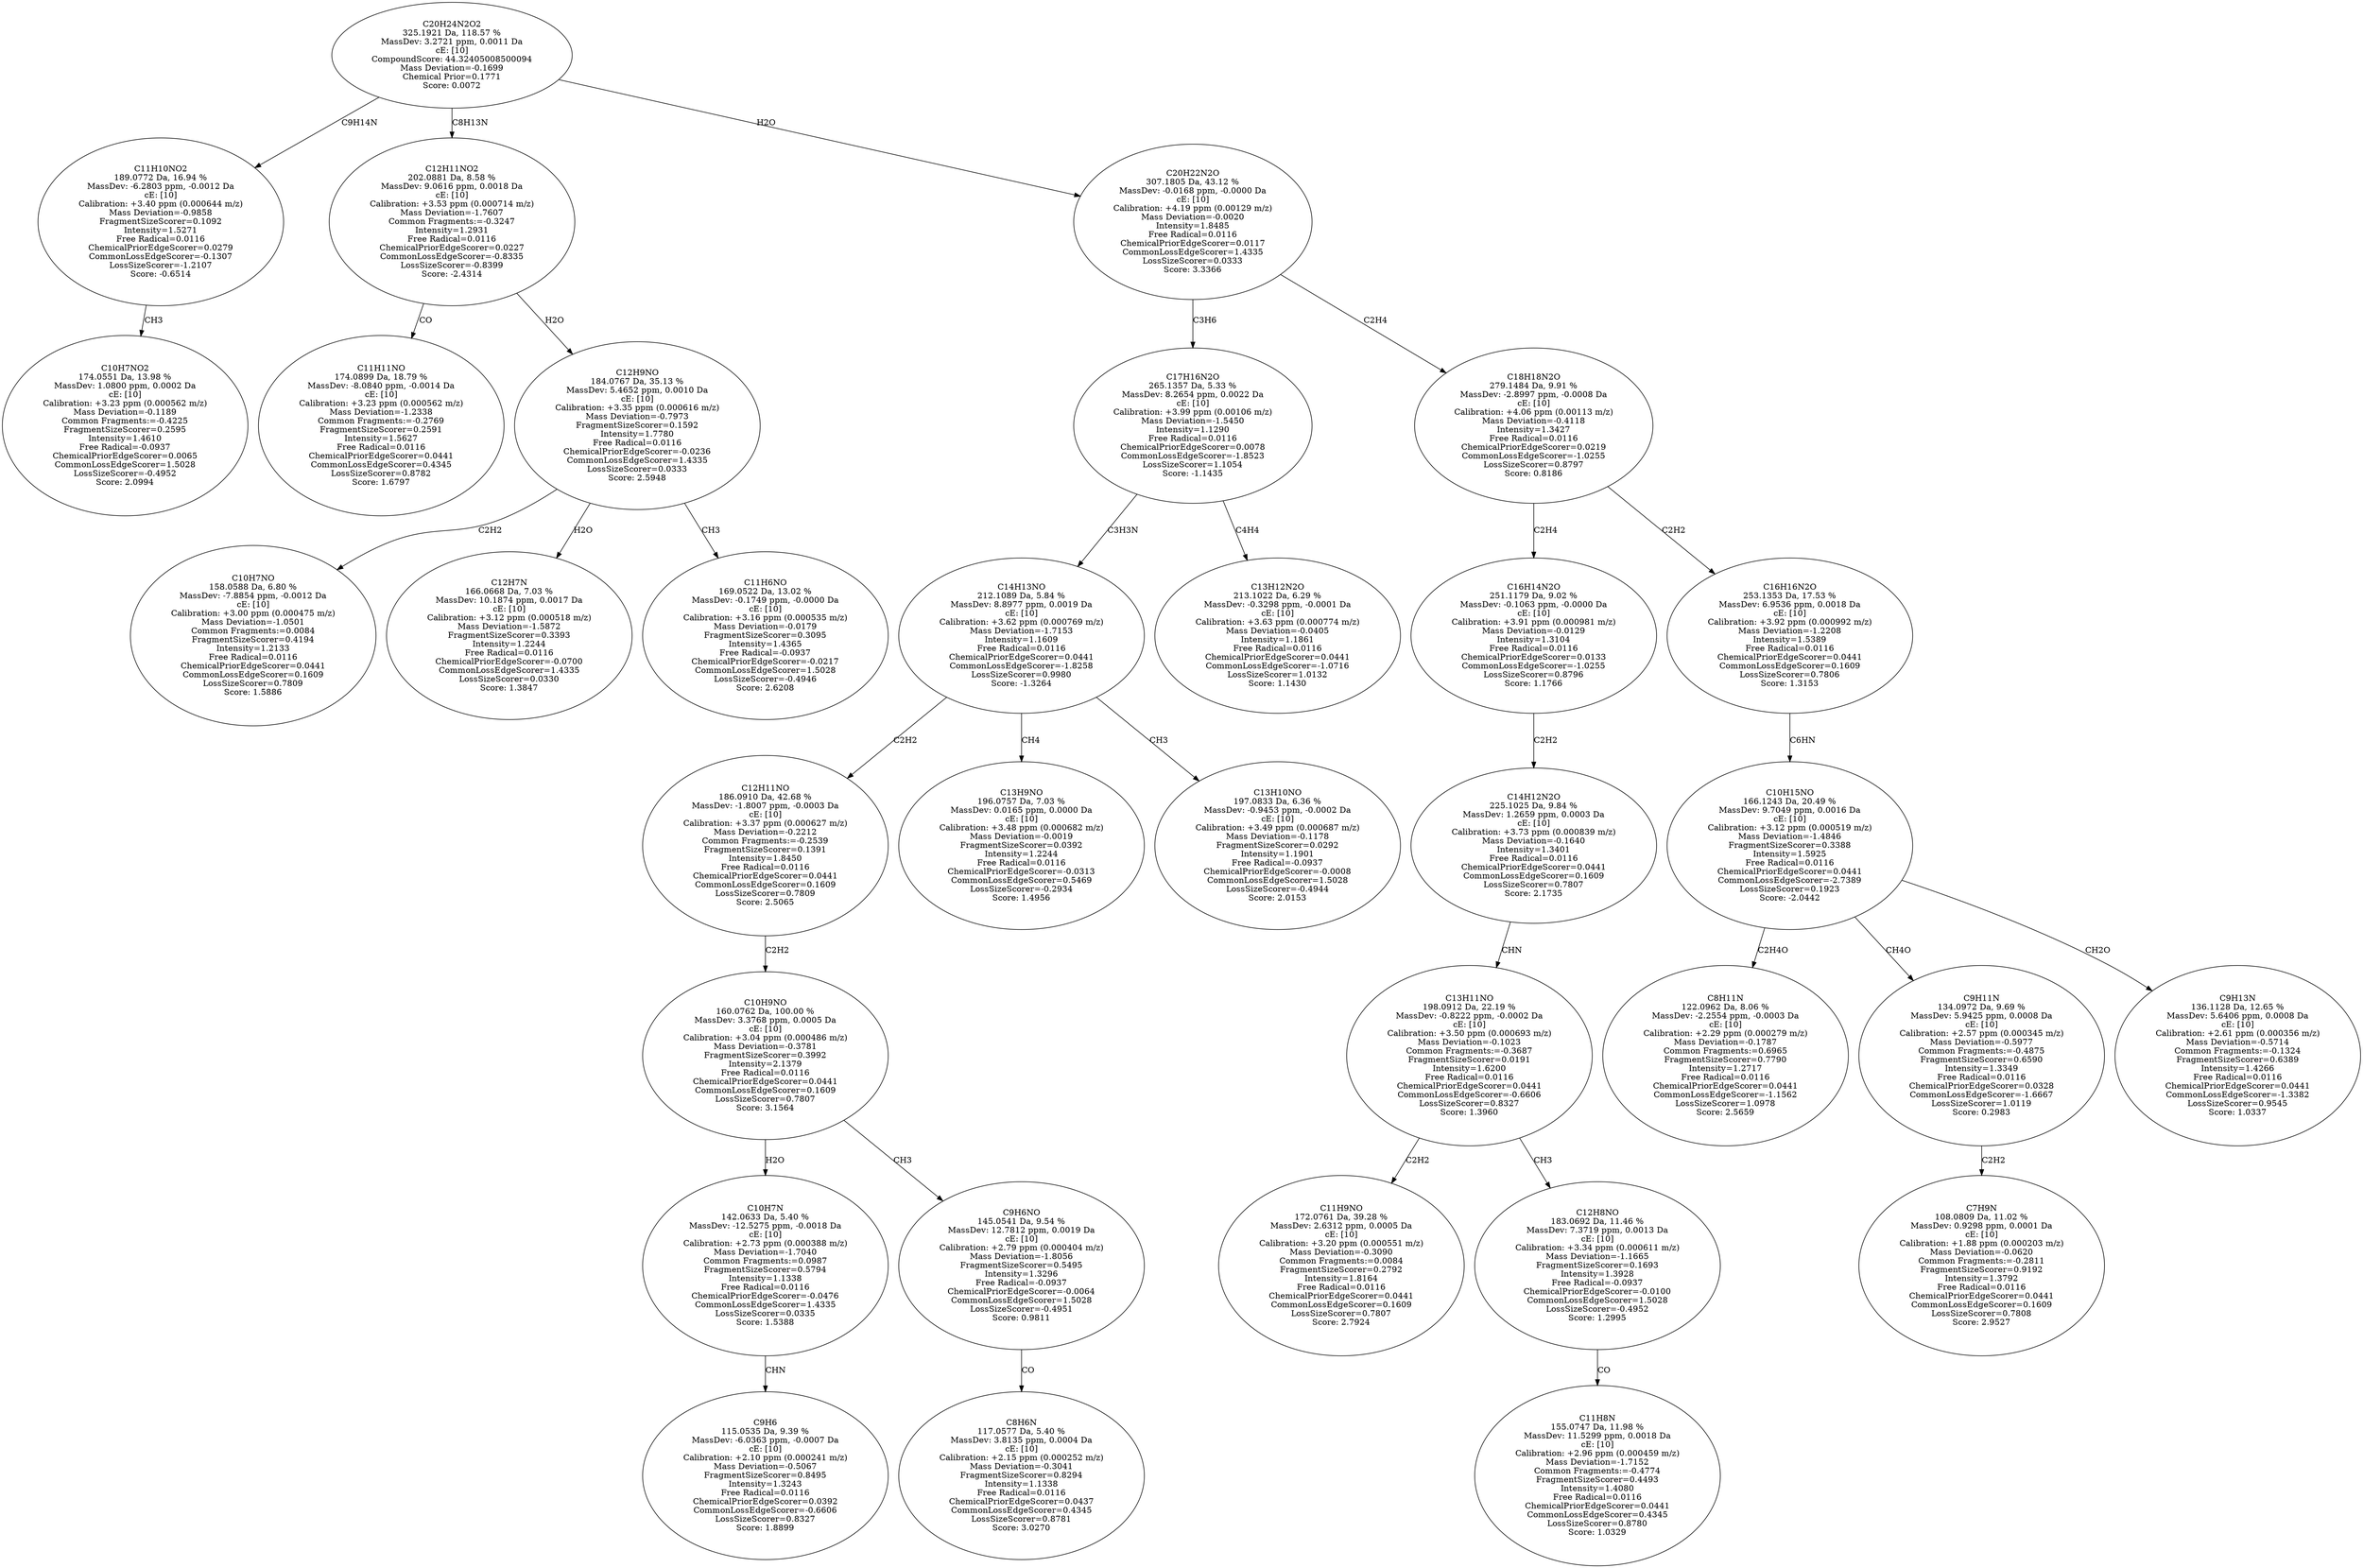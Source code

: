 strict digraph {
v1 [label="C10H7NO2\n174.0551 Da, 13.98 %\nMassDev: 1.0800 ppm, 0.0002 Da\ncE: [10]\nCalibration: +3.23 ppm (0.000562 m/z)\nMass Deviation=-0.1189\nCommon Fragments:=-0.4225\nFragmentSizeScorer=0.2595\nIntensity=1.4610\nFree Radical=-0.0937\nChemicalPriorEdgeScorer=0.0065\nCommonLossEdgeScorer=1.5028\nLossSizeScorer=-0.4952\nScore: 2.0994"];
v2 [label="C11H10NO2\n189.0772 Da, 16.94 %\nMassDev: -6.2803 ppm, -0.0012 Da\ncE: [10]\nCalibration: +3.40 ppm (0.000644 m/z)\nMass Deviation=-0.9858\nFragmentSizeScorer=0.1092\nIntensity=1.5271\nFree Radical=0.0116\nChemicalPriorEdgeScorer=0.0279\nCommonLossEdgeScorer=-0.1307\nLossSizeScorer=-1.2107\nScore: -0.6514"];
v3 [label="C11H11NO\n174.0899 Da, 18.79 %\nMassDev: -8.0840 ppm, -0.0014 Da\ncE: [10]\nCalibration: +3.23 ppm (0.000562 m/z)\nMass Deviation=-1.2338\nCommon Fragments:=-0.2769\nFragmentSizeScorer=0.2591\nIntensity=1.5627\nFree Radical=0.0116\nChemicalPriorEdgeScorer=0.0441\nCommonLossEdgeScorer=0.4345\nLossSizeScorer=0.8782\nScore: 1.6797"];
v4 [label="C10H7NO\n158.0588 Da, 6.80 %\nMassDev: -7.8854 ppm, -0.0012 Da\ncE: [10]\nCalibration: +3.00 ppm (0.000475 m/z)\nMass Deviation=-1.0501\nCommon Fragments:=0.0084\nFragmentSizeScorer=0.4194\nIntensity=1.2133\nFree Radical=0.0116\nChemicalPriorEdgeScorer=0.0441\nCommonLossEdgeScorer=0.1609\nLossSizeScorer=0.7809\nScore: 1.5886"];
v5 [label="C12H7N\n166.0668 Da, 7.03 %\nMassDev: 10.1874 ppm, 0.0017 Da\ncE: [10]\nCalibration: +3.12 ppm (0.000518 m/z)\nMass Deviation=-1.5872\nFragmentSizeScorer=0.3393\nIntensity=1.2244\nFree Radical=0.0116\nChemicalPriorEdgeScorer=-0.0700\nCommonLossEdgeScorer=1.4335\nLossSizeScorer=0.0330\nScore: 1.3847"];
v6 [label="C11H6NO\n169.0522 Da, 13.02 %\nMassDev: -0.1749 ppm, -0.0000 Da\ncE: [10]\nCalibration: +3.16 ppm (0.000535 m/z)\nMass Deviation=-0.0179\nFragmentSizeScorer=0.3095\nIntensity=1.4365\nFree Radical=-0.0937\nChemicalPriorEdgeScorer=-0.0217\nCommonLossEdgeScorer=1.5028\nLossSizeScorer=-0.4946\nScore: 2.6208"];
v7 [label="C12H9NO\n184.0767 Da, 35.13 %\nMassDev: 5.4652 ppm, 0.0010 Da\ncE: [10]\nCalibration: +3.35 ppm (0.000616 m/z)\nMass Deviation=-0.7973\nFragmentSizeScorer=0.1592\nIntensity=1.7780\nFree Radical=0.0116\nChemicalPriorEdgeScorer=-0.0236\nCommonLossEdgeScorer=1.4335\nLossSizeScorer=0.0333\nScore: 2.5948"];
v8 [label="C12H11NO2\n202.0881 Da, 8.58 %\nMassDev: 9.0616 ppm, 0.0018 Da\ncE: [10]\nCalibration: +3.53 ppm (0.000714 m/z)\nMass Deviation=-1.7607\nCommon Fragments:=-0.3247\nIntensity=1.2931\nFree Radical=0.0116\nChemicalPriorEdgeScorer=0.0227\nCommonLossEdgeScorer=-0.8335\nLossSizeScorer=-0.8399\nScore: -2.4314"];
v9 [label="C9H6\n115.0535 Da, 9.39 %\nMassDev: -6.0363 ppm, -0.0007 Da\ncE: [10]\nCalibration: +2.10 ppm (0.000241 m/z)\nMass Deviation=-0.5067\nFragmentSizeScorer=0.8495\nIntensity=1.3243\nFree Radical=0.0116\nChemicalPriorEdgeScorer=0.0392\nCommonLossEdgeScorer=-0.6606\nLossSizeScorer=0.8327\nScore: 1.8899"];
v10 [label="C10H7N\n142.0633 Da, 5.40 %\nMassDev: -12.5275 ppm, -0.0018 Da\ncE: [10]\nCalibration: +2.73 ppm (0.000388 m/z)\nMass Deviation=-1.7040\nCommon Fragments:=0.0987\nFragmentSizeScorer=0.5794\nIntensity=1.1338\nFree Radical=0.0116\nChemicalPriorEdgeScorer=-0.0476\nCommonLossEdgeScorer=1.4335\nLossSizeScorer=0.0335\nScore: 1.5388"];
v11 [label="C8H6N\n117.0577 Da, 5.40 %\nMassDev: 3.8135 ppm, 0.0004 Da\ncE: [10]\nCalibration: +2.15 ppm (0.000252 m/z)\nMass Deviation=-0.3041\nFragmentSizeScorer=0.8294\nIntensity=1.1338\nFree Radical=0.0116\nChemicalPriorEdgeScorer=0.0437\nCommonLossEdgeScorer=0.4345\nLossSizeScorer=0.8781\nScore: 3.0270"];
v12 [label="C9H6NO\n145.0541 Da, 9.54 %\nMassDev: 12.7812 ppm, 0.0019 Da\ncE: [10]\nCalibration: +2.79 ppm (0.000404 m/z)\nMass Deviation=-1.8056\nFragmentSizeScorer=0.5495\nIntensity=1.3296\nFree Radical=-0.0937\nChemicalPriorEdgeScorer=-0.0064\nCommonLossEdgeScorer=1.5028\nLossSizeScorer=-0.4951\nScore: 0.9811"];
v13 [label="C10H9NO\n160.0762 Da, 100.00 %\nMassDev: 3.3768 ppm, 0.0005 Da\ncE: [10]\nCalibration: +3.04 ppm (0.000486 m/z)\nMass Deviation=-0.3781\nFragmentSizeScorer=0.3992\nIntensity=2.1379\nFree Radical=0.0116\nChemicalPriorEdgeScorer=0.0441\nCommonLossEdgeScorer=0.1609\nLossSizeScorer=0.7807\nScore: 3.1564"];
v14 [label="C12H11NO\n186.0910 Da, 42.68 %\nMassDev: -1.8007 ppm, -0.0003 Da\ncE: [10]\nCalibration: +3.37 ppm (0.000627 m/z)\nMass Deviation=-0.2212\nCommon Fragments:=-0.2539\nFragmentSizeScorer=0.1391\nIntensity=1.8450\nFree Radical=0.0116\nChemicalPriorEdgeScorer=0.0441\nCommonLossEdgeScorer=0.1609\nLossSizeScorer=0.7809\nScore: 2.5065"];
v15 [label="C13H9NO\n196.0757 Da, 7.03 %\nMassDev: 0.0165 ppm, 0.0000 Da\ncE: [10]\nCalibration: +3.48 ppm (0.000682 m/z)\nMass Deviation=-0.0019\nFragmentSizeScorer=0.0392\nIntensity=1.2244\nFree Radical=0.0116\nChemicalPriorEdgeScorer=-0.0313\nCommonLossEdgeScorer=0.5469\nLossSizeScorer=-0.2934\nScore: 1.4956"];
v16 [label="C13H10NO\n197.0833 Da, 6.36 %\nMassDev: -0.9453 ppm, -0.0002 Da\ncE: [10]\nCalibration: +3.49 ppm (0.000687 m/z)\nMass Deviation=-0.1178\nFragmentSizeScorer=0.0292\nIntensity=1.1901\nFree Radical=-0.0937\nChemicalPriorEdgeScorer=-0.0008\nCommonLossEdgeScorer=1.5028\nLossSizeScorer=-0.4944\nScore: 2.0153"];
v17 [label="C14H13NO\n212.1089 Da, 5.84 %\nMassDev: 8.8977 ppm, 0.0019 Da\ncE: [10]\nCalibration: +3.62 ppm (0.000769 m/z)\nMass Deviation=-1.7153\nIntensity=1.1609\nFree Radical=0.0116\nChemicalPriorEdgeScorer=0.0441\nCommonLossEdgeScorer=-1.8258\nLossSizeScorer=0.9980\nScore: -1.3264"];
v18 [label="C13H12N2O\n213.1022 Da, 6.29 %\nMassDev: -0.3298 ppm, -0.0001 Da\ncE: [10]\nCalibration: +3.63 ppm (0.000774 m/z)\nMass Deviation=-0.0405\nIntensity=1.1861\nFree Radical=0.0116\nChemicalPriorEdgeScorer=0.0441\nCommonLossEdgeScorer=-1.0716\nLossSizeScorer=1.0132\nScore: 1.1430"];
v19 [label="C17H16N2O\n265.1357 Da, 5.33 %\nMassDev: 8.2654 ppm, 0.0022 Da\ncE: [10]\nCalibration: +3.99 ppm (0.00106 m/z)\nMass Deviation=-1.5450\nIntensity=1.1290\nFree Radical=0.0116\nChemicalPriorEdgeScorer=0.0078\nCommonLossEdgeScorer=-1.8523\nLossSizeScorer=1.1054\nScore: -1.1435"];
v20 [label="C11H9NO\n172.0761 Da, 39.28 %\nMassDev: 2.6312 ppm, 0.0005 Da\ncE: [10]\nCalibration: +3.20 ppm (0.000551 m/z)\nMass Deviation=-0.3090\nCommon Fragments:=0.0084\nFragmentSizeScorer=0.2792\nIntensity=1.8164\nFree Radical=0.0116\nChemicalPriorEdgeScorer=0.0441\nCommonLossEdgeScorer=0.1609\nLossSizeScorer=0.7807\nScore: 2.7924"];
v21 [label="C11H8N\n155.0747 Da, 11.98 %\nMassDev: 11.5299 ppm, 0.0018 Da\ncE: [10]\nCalibration: +2.96 ppm (0.000459 m/z)\nMass Deviation=-1.7152\nCommon Fragments:=-0.4774\nFragmentSizeScorer=0.4493\nIntensity=1.4080\nFree Radical=0.0116\nChemicalPriorEdgeScorer=0.0441\nCommonLossEdgeScorer=0.4345\nLossSizeScorer=0.8780\nScore: 1.0329"];
v22 [label="C12H8NO\n183.0692 Da, 11.46 %\nMassDev: 7.3719 ppm, 0.0013 Da\ncE: [10]\nCalibration: +3.34 ppm (0.000611 m/z)\nMass Deviation=-1.1665\nFragmentSizeScorer=0.1693\nIntensity=1.3928\nFree Radical=-0.0937\nChemicalPriorEdgeScorer=-0.0100\nCommonLossEdgeScorer=1.5028\nLossSizeScorer=-0.4952\nScore: 1.2995"];
v23 [label="C13H11NO\n198.0912 Da, 22.19 %\nMassDev: -0.8222 ppm, -0.0002 Da\ncE: [10]\nCalibration: +3.50 ppm (0.000693 m/z)\nMass Deviation=-0.1023\nCommon Fragments:=-0.3687\nFragmentSizeScorer=0.0191\nIntensity=1.6200\nFree Radical=0.0116\nChemicalPriorEdgeScorer=0.0441\nCommonLossEdgeScorer=-0.6606\nLossSizeScorer=0.8327\nScore: 1.3960"];
v24 [label="C14H12N2O\n225.1025 Da, 9.84 %\nMassDev: 1.2659 ppm, 0.0003 Da\ncE: [10]\nCalibration: +3.73 ppm (0.000839 m/z)\nMass Deviation=-0.1640\nIntensity=1.3401\nFree Radical=0.0116\nChemicalPriorEdgeScorer=0.0441\nCommonLossEdgeScorer=0.1609\nLossSizeScorer=0.7807\nScore: 2.1735"];
v25 [label="C16H14N2O\n251.1179 Da, 9.02 %\nMassDev: -0.1063 ppm, -0.0000 Da\ncE: [10]\nCalibration: +3.91 ppm (0.000981 m/z)\nMass Deviation=-0.0129\nIntensity=1.3104\nFree Radical=0.0116\nChemicalPriorEdgeScorer=0.0133\nCommonLossEdgeScorer=-1.0255\nLossSizeScorer=0.8796\nScore: 1.1766"];
v26 [label="C8H11N\n122.0962 Da, 8.06 %\nMassDev: -2.2554 ppm, -0.0003 Da\ncE: [10]\nCalibration: +2.29 ppm (0.000279 m/z)\nMass Deviation=-0.1787\nCommon Fragments:=0.6965\nFragmentSizeScorer=0.7790\nIntensity=1.2717\nFree Radical=0.0116\nChemicalPriorEdgeScorer=0.0441\nCommonLossEdgeScorer=-1.1562\nLossSizeScorer=1.0978\nScore: 2.5659"];
v27 [label="C7H9N\n108.0809 Da, 11.02 %\nMassDev: 0.9298 ppm, 0.0001 Da\ncE: [10]\nCalibration: +1.88 ppm (0.000203 m/z)\nMass Deviation=-0.0620\nCommon Fragments:=-0.2811\nFragmentSizeScorer=0.9192\nIntensity=1.3792\nFree Radical=0.0116\nChemicalPriorEdgeScorer=0.0441\nCommonLossEdgeScorer=0.1609\nLossSizeScorer=0.7808\nScore: 2.9527"];
v28 [label="C9H11N\n134.0972 Da, 9.69 %\nMassDev: 5.9425 ppm, 0.0008 Da\ncE: [10]\nCalibration: +2.57 ppm (0.000345 m/z)\nMass Deviation=-0.5977\nCommon Fragments:=-0.4875\nFragmentSizeScorer=0.6590\nIntensity=1.3349\nFree Radical=0.0116\nChemicalPriorEdgeScorer=0.0328\nCommonLossEdgeScorer=-1.6667\nLossSizeScorer=1.0119\nScore: 0.2983"];
v29 [label="C9H13N\n136.1128 Da, 12.65 %\nMassDev: 5.6406 ppm, 0.0008 Da\ncE: [10]\nCalibration: +2.61 ppm (0.000356 m/z)\nMass Deviation=-0.5714\nCommon Fragments:=-0.1324\nFragmentSizeScorer=0.6389\nIntensity=1.4266\nFree Radical=0.0116\nChemicalPriorEdgeScorer=0.0441\nCommonLossEdgeScorer=-1.3382\nLossSizeScorer=0.9545\nScore: 1.0337"];
v30 [label="C10H15NO\n166.1243 Da, 20.49 %\nMassDev: 9.7049 ppm, 0.0016 Da\ncE: [10]\nCalibration: +3.12 ppm (0.000519 m/z)\nMass Deviation=-1.4846\nFragmentSizeScorer=0.3388\nIntensity=1.5925\nFree Radical=0.0116\nChemicalPriorEdgeScorer=0.0441\nCommonLossEdgeScorer=-2.7389\nLossSizeScorer=0.1923\nScore: -2.0442"];
v31 [label="C16H16N2O\n253.1353 Da, 17.53 %\nMassDev: 6.9536 ppm, 0.0018 Da\ncE: [10]\nCalibration: +3.92 ppm (0.000992 m/z)\nMass Deviation=-1.2208\nIntensity=1.5389\nFree Radical=0.0116\nChemicalPriorEdgeScorer=0.0441\nCommonLossEdgeScorer=0.1609\nLossSizeScorer=0.7806\nScore: 1.3153"];
v32 [label="C18H18N2O\n279.1484 Da, 9.91 %\nMassDev: -2.8997 ppm, -0.0008 Da\ncE: [10]\nCalibration: +4.06 ppm (0.00113 m/z)\nMass Deviation=-0.4118\nIntensity=1.3427\nFree Radical=0.0116\nChemicalPriorEdgeScorer=0.0219\nCommonLossEdgeScorer=-1.0255\nLossSizeScorer=0.8797\nScore: 0.8186"];
v33 [label="C20H22N2O\n307.1805 Da, 43.12 %\nMassDev: -0.0168 ppm, -0.0000 Da\ncE: [10]\nCalibration: +4.19 ppm (0.00129 m/z)\nMass Deviation=-0.0020\nIntensity=1.8485\nFree Radical=0.0116\nChemicalPriorEdgeScorer=0.0117\nCommonLossEdgeScorer=1.4335\nLossSizeScorer=0.0333\nScore: 3.3366"];
v34 [label="C20H24N2O2\n325.1921 Da, 118.57 %\nMassDev: 3.2721 ppm, 0.0011 Da\ncE: [10]\nCompoundScore: 44.32405008500094\nMass Deviation=-0.1699\nChemical Prior=0.1771\nScore: 0.0072"];
v2 -> v1 [label="CH3"];
v34 -> v2 [label="C9H14N"];
v8 -> v3 [label="CO"];
v7 -> v4 [label="C2H2"];
v7 -> v5 [label="H2O"];
v7 -> v6 [label="CH3"];
v8 -> v7 [label="H2O"];
v34 -> v8 [label="C8H13N"];
v10 -> v9 [label="CHN"];
v13 -> v10 [label="H2O"];
v12 -> v11 [label="CO"];
v13 -> v12 [label="CH3"];
v14 -> v13 [label="C2H2"];
v17 -> v14 [label="C2H2"];
v17 -> v15 [label="CH4"];
v17 -> v16 [label="CH3"];
v19 -> v17 [label="C3H3N"];
v19 -> v18 [label="C4H4"];
v33 -> v19 [label="C3H6"];
v23 -> v20 [label="C2H2"];
v22 -> v21 [label="CO"];
v23 -> v22 [label="CH3"];
v24 -> v23 [label="CHN"];
v25 -> v24 [label="C2H2"];
v32 -> v25 [label="C2H4"];
v30 -> v26 [label="C2H4O"];
v28 -> v27 [label="C2H2"];
v30 -> v28 [label="CH4O"];
v30 -> v29 [label="CH2O"];
v31 -> v30 [label="C6HN"];
v32 -> v31 [label="C2H2"];
v33 -> v32 [label="C2H4"];
v34 -> v33 [label="H2O"];
}